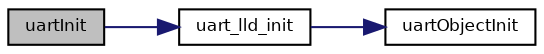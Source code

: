 digraph "uartInit"
{
  bgcolor="transparent";
  edge [fontname="Helvetica",fontsize="8",labelfontname="Helvetica",labelfontsize="8"];
  node [fontname="Helvetica",fontsize="8",shape=record];
  rankdir="LR";
  Node32 [label="uartInit",height=0.2,width=0.4,color="black", fillcolor="grey75", style="filled", fontcolor="black"];
  Node32 -> Node33 [color="midnightblue",fontsize="8",style="solid",fontname="Helvetica"];
  Node33 [label="uart_lld_init",height=0.2,width=0.4,color="black",URL="$group___u_a_r_t.html#gabce7508e49fa785d88c1cf47abf43758",tooltip="Low level UART driver initialization. "];
  Node33 -> Node34 [color="midnightblue",fontsize="8",style="solid",fontname="Helvetica"];
  Node34 [label="uartObjectInit",height=0.2,width=0.4,color="black",URL="$group___u_a_r_t.html#ga2a4d715584d673eb2da4c2f201edd0db",tooltip="Initializes the standard part of a UARTDriver structure. "];
}
